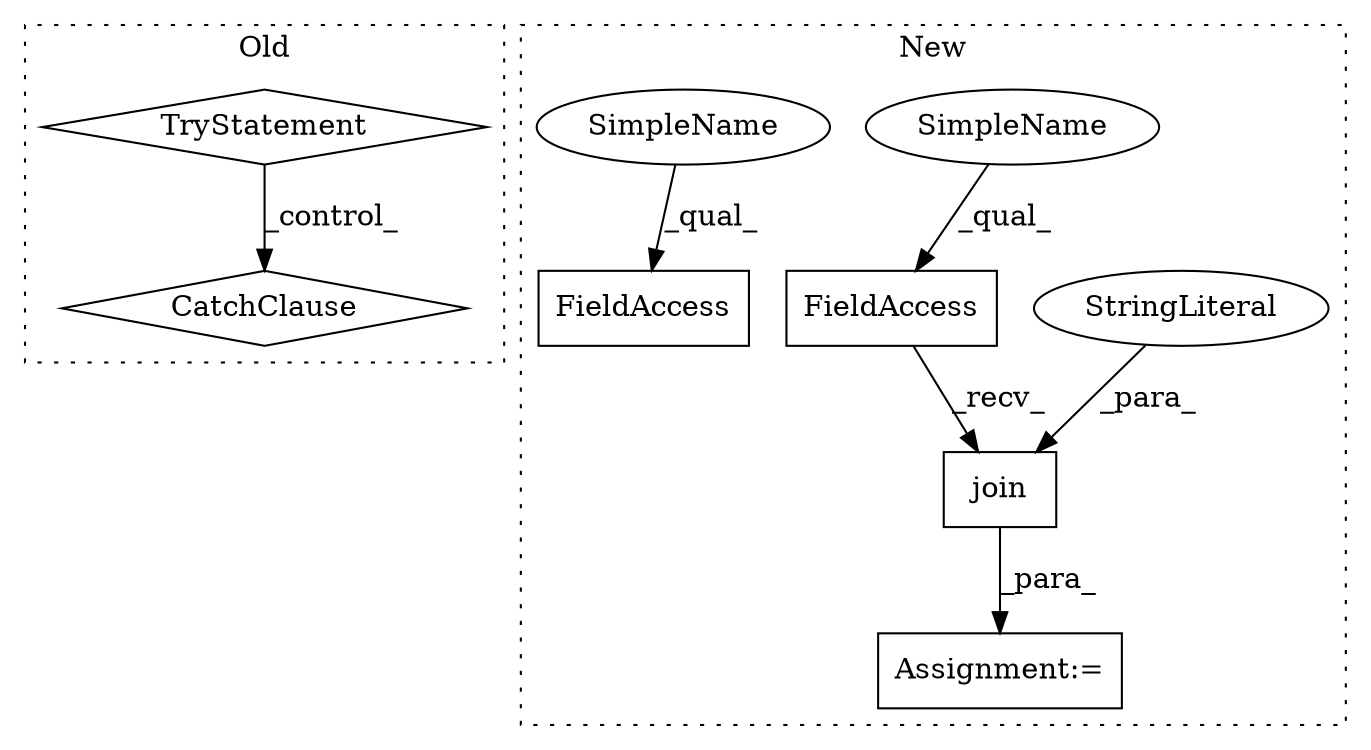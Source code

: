 digraph G {
subgraph cluster0 {
1 [label="CatchClause" a="12" s="219,253" l="11,2" shape="diamond"];
3 [label="TryStatement" a="54" s="168" l="4" shape="diamond"];
label = "Old";
style="dotted";
}
subgraph cluster1 {
2 [label="join" a="32" s="381,440" l="5,1" shape="box"];
4 [label="FieldAccess" a="22" s="373" l="7" shape="box"];
5 [label="StringLiteral" a="45" s="429" l="11" shape="ellipse"];
6 [label="Assignment:=" a="7" s="361" l="1" shape="box"];
7 [label="FieldAccess" a="22" s="291" l="7" shape="box"];
8 [label="SimpleName" a="42" s="373" l="2" shape="ellipse"];
9 [label="SimpleName" a="42" s="291" l="2" shape="ellipse"];
label = "New";
style="dotted";
}
2 -> 6 [label="_para_"];
3 -> 1 [label="_control_"];
4 -> 2 [label="_recv_"];
5 -> 2 [label="_para_"];
8 -> 4 [label="_qual_"];
9 -> 7 [label="_qual_"];
}